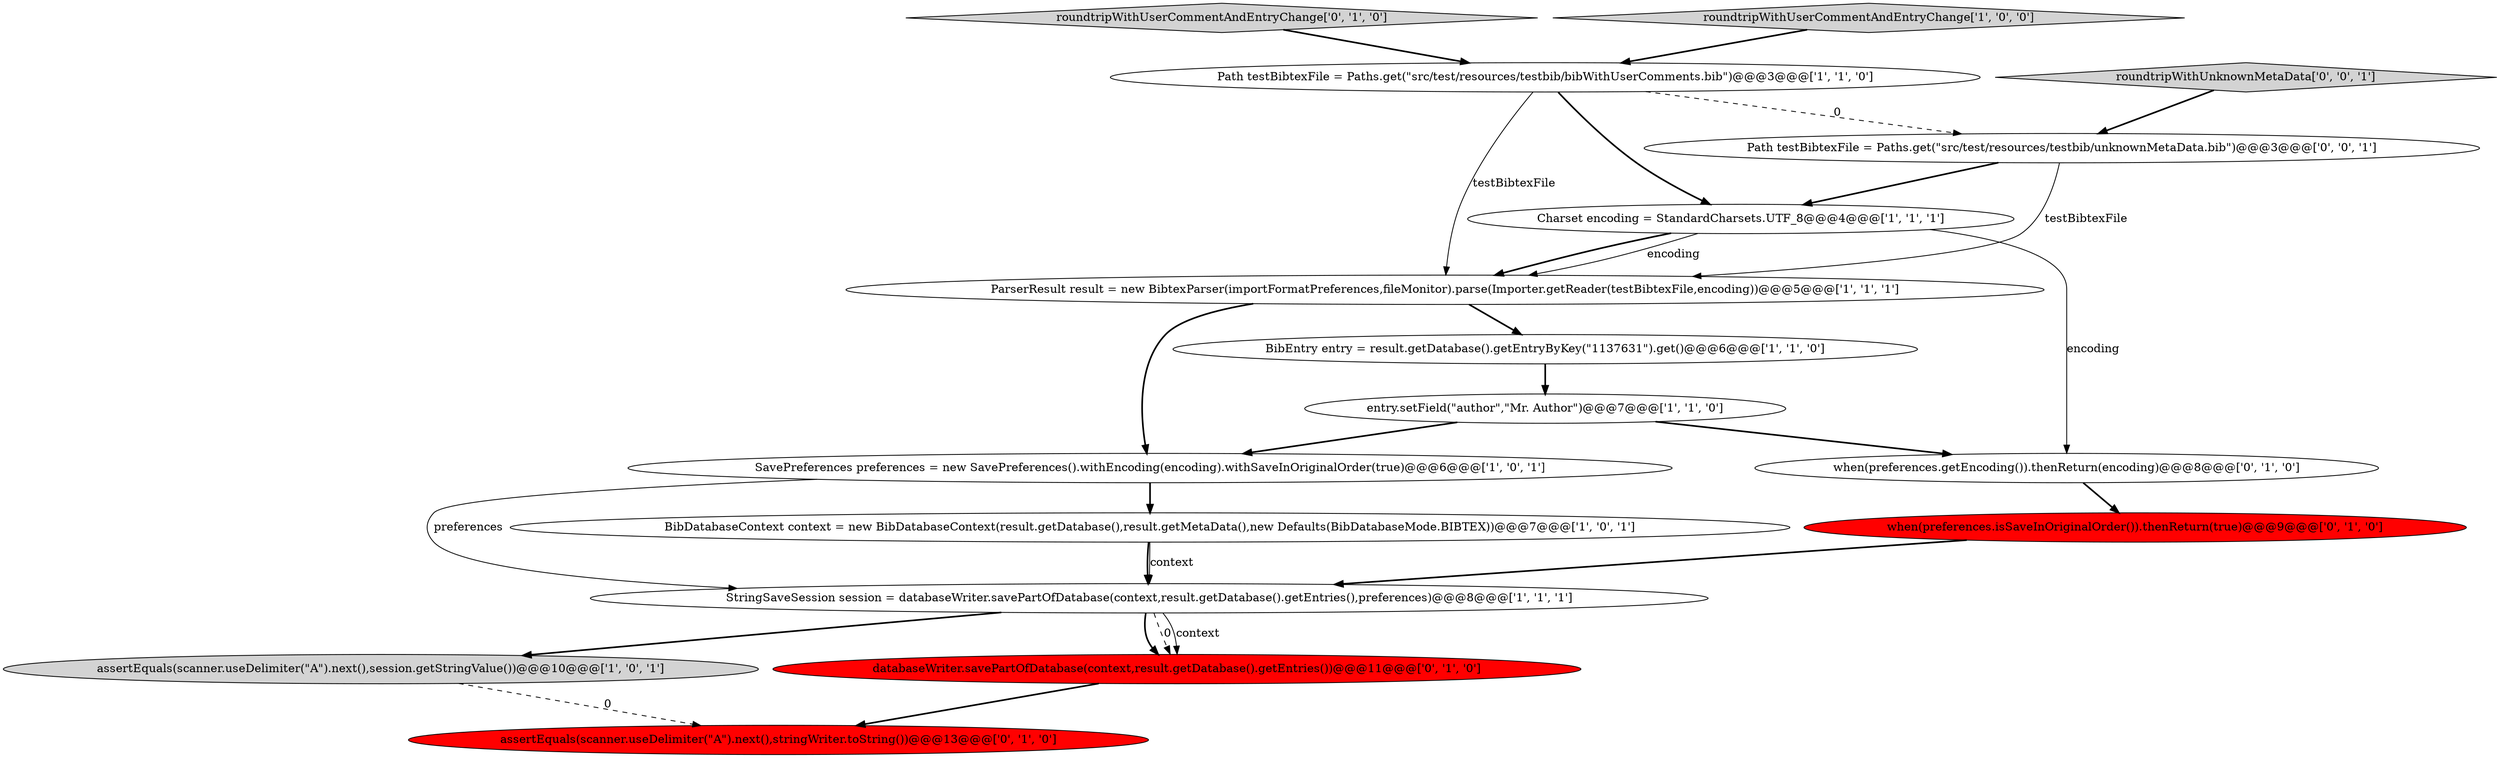 digraph {
1 [style = filled, label = "StringSaveSession session = databaseWriter.savePartOfDatabase(context,result.getDatabase().getEntries(),preferences)@@@8@@@['1', '1', '1']", fillcolor = white, shape = ellipse image = "AAA0AAABBB1BBB"];
9 [style = filled, label = "entry.setField(\"author\",\"Mr. Author\")@@@7@@@['1', '1', '0']", fillcolor = white, shape = ellipse image = "AAA0AAABBB1BBB"];
4 [style = filled, label = "ParserResult result = new BibtexParser(importFormatPreferences,fileMonitor).parse(Importer.getReader(testBibtexFile,encoding))@@@5@@@['1', '1', '1']", fillcolor = white, shape = ellipse image = "AAA0AAABBB1BBB"];
12 [style = filled, label = "roundtripWithUserCommentAndEntryChange['0', '1', '0']", fillcolor = lightgray, shape = diamond image = "AAA0AAABBB2BBB"];
14 [style = filled, label = "assertEquals(scanner.useDelimiter(\"\A\").next(),stringWriter.toString())@@@13@@@['0', '1', '0']", fillcolor = red, shape = ellipse image = "AAA1AAABBB2BBB"];
7 [style = filled, label = "Path testBibtexFile = Paths.get(\"src/test/resources/testbib/bibWithUserComments.bib\")@@@3@@@['1', '1', '0']", fillcolor = white, shape = ellipse image = "AAA0AAABBB1BBB"];
0 [style = filled, label = "BibEntry entry = result.getDatabase().getEntryByKey(\"1137631\").get()@@@6@@@['1', '1', '0']", fillcolor = white, shape = ellipse image = "AAA0AAABBB1BBB"];
5 [style = filled, label = "assertEquals(scanner.useDelimiter(\"\A\").next(),session.getStringValue())@@@10@@@['1', '0', '1']", fillcolor = lightgray, shape = ellipse image = "AAA0AAABBB1BBB"];
8 [style = filled, label = "SavePreferences preferences = new SavePreferences().withEncoding(encoding).withSaveInOriginalOrder(true)@@@6@@@['1', '0', '1']", fillcolor = white, shape = ellipse image = "AAA0AAABBB1BBB"];
11 [style = filled, label = "databaseWriter.savePartOfDatabase(context,result.getDatabase().getEntries())@@@11@@@['0', '1', '0']", fillcolor = red, shape = ellipse image = "AAA1AAABBB2BBB"];
15 [style = filled, label = "roundtripWithUnknownMetaData['0', '0', '1']", fillcolor = lightgray, shape = diamond image = "AAA0AAABBB3BBB"];
16 [style = filled, label = "Path testBibtexFile = Paths.get(\"src/test/resources/testbib/unknownMetaData.bib\")@@@3@@@['0', '0', '1']", fillcolor = white, shape = ellipse image = "AAA0AAABBB3BBB"];
6 [style = filled, label = "BibDatabaseContext context = new BibDatabaseContext(result.getDatabase(),result.getMetaData(),new Defaults(BibDatabaseMode.BIBTEX))@@@7@@@['1', '0', '1']", fillcolor = white, shape = ellipse image = "AAA0AAABBB1BBB"];
10 [style = filled, label = "when(preferences.getEncoding()).thenReturn(encoding)@@@8@@@['0', '1', '0']", fillcolor = white, shape = ellipse image = "AAA0AAABBB2BBB"];
13 [style = filled, label = "when(preferences.isSaveInOriginalOrder()).thenReturn(true)@@@9@@@['0', '1', '0']", fillcolor = red, shape = ellipse image = "AAA1AAABBB2BBB"];
3 [style = filled, label = "Charset encoding = StandardCharsets.UTF_8@@@4@@@['1', '1', '1']", fillcolor = white, shape = ellipse image = "AAA0AAABBB1BBB"];
2 [style = filled, label = "roundtripWithUserCommentAndEntryChange['1', '0', '0']", fillcolor = lightgray, shape = diamond image = "AAA0AAABBB1BBB"];
1->5 [style = bold, label=""];
16->3 [style = bold, label=""];
0->9 [style = bold, label=""];
5->14 [style = dashed, label="0"];
11->14 [style = bold, label=""];
3->10 [style = solid, label="encoding"];
7->16 [style = dashed, label="0"];
8->6 [style = bold, label=""];
16->4 [style = solid, label="testBibtexFile"];
9->10 [style = bold, label=""];
9->8 [style = bold, label=""];
15->16 [style = bold, label=""];
3->4 [style = solid, label="encoding"];
3->4 [style = bold, label=""];
12->7 [style = bold, label=""];
7->3 [style = bold, label=""];
13->1 [style = bold, label=""];
1->11 [style = bold, label=""];
4->0 [style = bold, label=""];
6->1 [style = bold, label=""];
7->4 [style = solid, label="testBibtexFile"];
10->13 [style = bold, label=""];
1->11 [style = dashed, label="0"];
8->1 [style = solid, label="preferences"];
4->8 [style = bold, label=""];
2->7 [style = bold, label=""];
1->11 [style = solid, label="context"];
6->1 [style = solid, label="context"];
}
